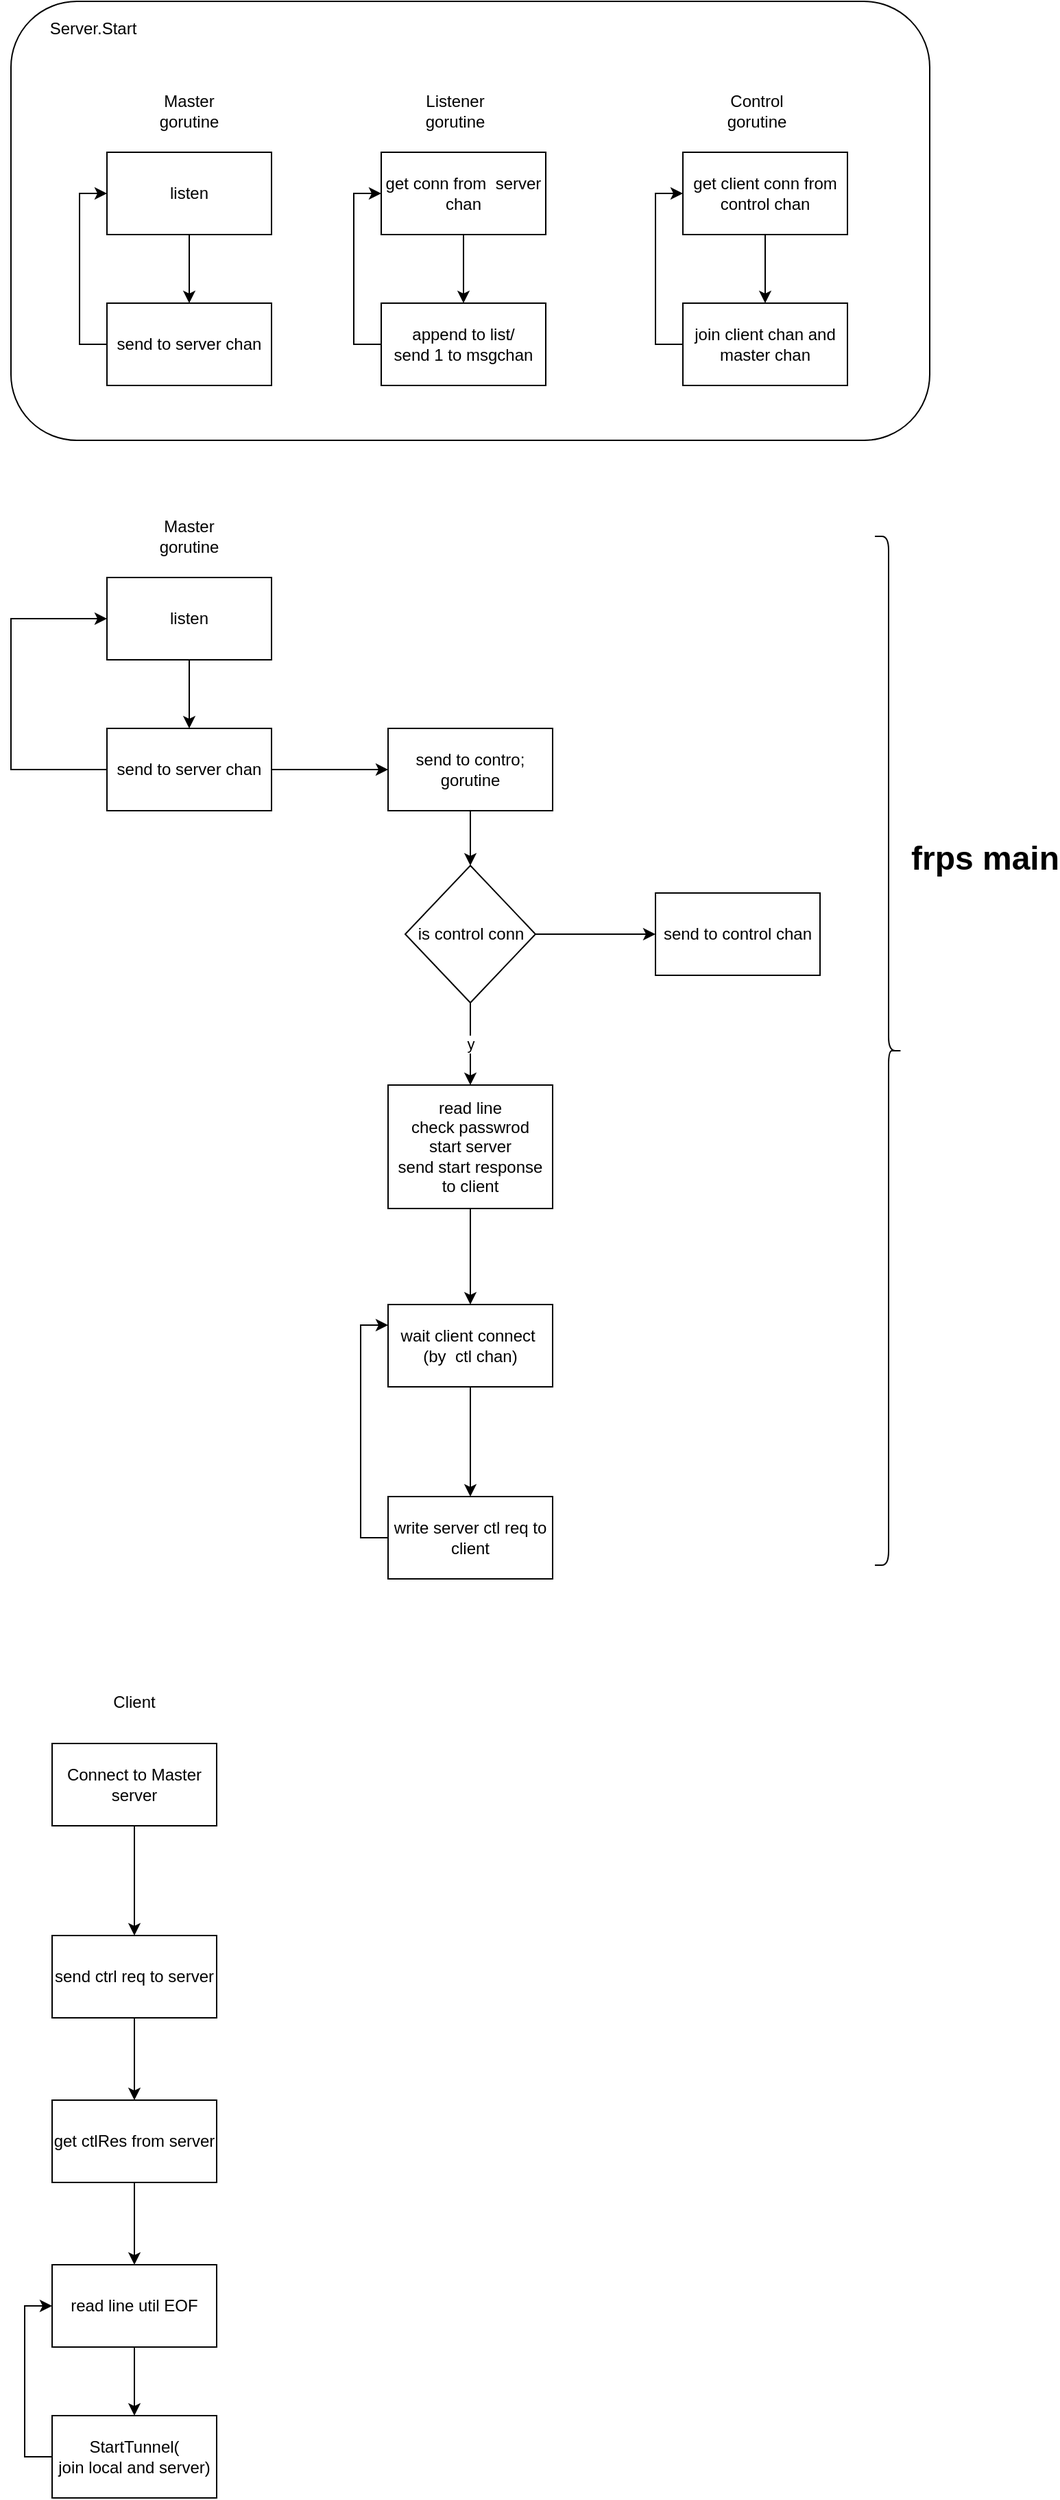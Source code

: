 <mxfile>
    <diagram id="xLvM0BtoubvVY7VBWvFj" name="第 1 页">
        <mxGraphModel dx="570" dy="1744" grid="1" gridSize="10" guides="1" tooltips="1" connect="1" arrows="1" fold="1" page="1" pageScale="1" pageWidth="827" pageHeight="1169" background="none" math="0" shadow="0">
            <root>
                <mxCell id="0"/>
                <mxCell id="1" parent="0"/>
                <mxCell id="16" value="" style="rounded=1;whiteSpace=wrap;html=1;" parent="1" vertex="1">
                    <mxGeometry x="30" y="-20" width="670" height="320" as="geometry"/>
                </mxCell>
                <mxCell id="3" style="edgeStyle=orthogonalEdgeStyle;rounded=0;orthogonalLoop=1;jettySize=auto;html=1;entryX=0.5;entryY=0;entryDx=0;entryDy=0;" parent="1" source="2" target="4" edge="1">
                    <mxGeometry relative="1" as="geometry">
                        <mxPoint x="160" y="230" as="targetPoint"/>
                    </mxGeometry>
                </mxCell>
                <mxCell id="2" value="listen" style="rounded=0;whiteSpace=wrap;html=1;" parent="1" vertex="1">
                    <mxGeometry x="100" y="90" width="120" height="60" as="geometry"/>
                </mxCell>
                <mxCell id="30" style="edgeStyle=orthogonalEdgeStyle;rounded=0;orthogonalLoop=1;jettySize=auto;html=1;entryX=0;entryY=0.5;entryDx=0;entryDy=0;" parent="1" source="4" target="2" edge="1">
                    <mxGeometry relative="1" as="geometry">
                        <Array as="points">
                            <mxPoint x="80" y="230"/>
                            <mxPoint x="80" y="120"/>
                        </Array>
                    </mxGeometry>
                </mxCell>
                <mxCell id="4" value="send to server chan" style="rounded=0;whiteSpace=wrap;html=1;" parent="1" vertex="1">
                    <mxGeometry x="100" y="200" width="120" height="60" as="geometry"/>
                </mxCell>
                <mxCell id="6" value="Master gorutine" style="text;html=1;strokeColor=none;fillColor=none;align=center;verticalAlign=middle;whiteSpace=wrap;rounded=0;" parent="1" vertex="1">
                    <mxGeometry x="140" y="50" width="40" height="20" as="geometry"/>
                </mxCell>
                <mxCell id="7" style="edgeStyle=orthogonalEdgeStyle;rounded=0;orthogonalLoop=1;jettySize=auto;html=1;entryX=0.5;entryY=0;entryDx=0;entryDy=0;" parent="1" source="8" target="9" edge="1">
                    <mxGeometry relative="1" as="geometry">
                        <mxPoint x="360" y="230" as="targetPoint"/>
                    </mxGeometry>
                </mxCell>
                <mxCell id="8" value="get conn from&amp;nbsp; server chan" style="rounded=0;whiteSpace=wrap;html=1;" parent="1" vertex="1">
                    <mxGeometry x="300" y="90" width="120" height="60" as="geometry"/>
                </mxCell>
                <mxCell id="31" style="edgeStyle=orthogonalEdgeStyle;rounded=0;orthogonalLoop=1;jettySize=auto;html=1;entryX=0;entryY=0.5;entryDx=0;entryDy=0;" parent="1" source="9" target="8" edge="1">
                    <mxGeometry relative="1" as="geometry">
                        <Array as="points">
                            <mxPoint x="280" y="230"/>
                            <mxPoint x="280" y="120"/>
                        </Array>
                    </mxGeometry>
                </mxCell>
                <mxCell id="9" value="append to list/&lt;br&gt;send 1 to msgchan" style="rounded=0;whiteSpace=wrap;html=1;" parent="1" vertex="1">
                    <mxGeometry x="300" y="200" width="120" height="60" as="geometry"/>
                </mxCell>
                <mxCell id="10" value="Listener gorutine" style="text;html=1;strokeColor=none;fillColor=none;align=center;verticalAlign=middle;whiteSpace=wrap;rounded=0;" parent="1" vertex="1">
                    <mxGeometry x="334" y="50" width="40" height="20" as="geometry"/>
                </mxCell>
                <mxCell id="11" style="edgeStyle=orthogonalEdgeStyle;rounded=0;orthogonalLoop=1;jettySize=auto;html=1;entryX=0.5;entryY=0;entryDx=0;entryDy=0;" parent="1" source="12" target="13" edge="1">
                    <mxGeometry relative="1" as="geometry">
                        <mxPoint x="580" y="230" as="targetPoint"/>
                    </mxGeometry>
                </mxCell>
                <mxCell id="12" value="get client conn from control chan" style="rounded=0;whiteSpace=wrap;html=1;" parent="1" vertex="1">
                    <mxGeometry x="520" y="90" width="120" height="60" as="geometry"/>
                </mxCell>
                <mxCell id="32" style="edgeStyle=orthogonalEdgeStyle;rounded=0;orthogonalLoop=1;jettySize=auto;html=1;entryX=0;entryY=0.5;entryDx=0;entryDy=0;" parent="1" source="13" target="12" edge="1">
                    <mxGeometry relative="1" as="geometry">
                        <Array as="points">
                            <mxPoint x="500" y="230"/>
                            <mxPoint x="500" y="120"/>
                        </Array>
                    </mxGeometry>
                </mxCell>
                <mxCell id="13" value="join client chan and master chan" style="rounded=0;whiteSpace=wrap;html=1;" parent="1" vertex="1">
                    <mxGeometry x="520" y="200" width="120" height="60" as="geometry"/>
                </mxCell>
                <mxCell id="14" value="Control&lt;br&gt;gorutine" style="text;html=1;strokeColor=none;fillColor=none;align=center;verticalAlign=middle;whiteSpace=wrap;rounded=0;" parent="1" vertex="1">
                    <mxGeometry x="554" y="50" width="40" height="20" as="geometry"/>
                </mxCell>
                <mxCell id="17" value="Server.Start" style="text;html=1;strokeColor=none;fillColor=none;align=center;verticalAlign=middle;whiteSpace=wrap;rounded=0;" parent="1" vertex="1">
                    <mxGeometry x="70" y="-10" width="40" height="20" as="geometry"/>
                </mxCell>
                <mxCell id="21" style="edgeStyle=orthogonalEdgeStyle;rounded=0;orthogonalLoop=1;jettySize=auto;html=1;" parent="1" source="18" target="19" edge="1">
                    <mxGeometry relative="1" as="geometry"/>
                </mxCell>
                <mxCell id="18" value="listen" style="rounded=0;whiteSpace=wrap;html=1;" parent="1" vertex="1">
                    <mxGeometry x="100" y="400" width="120" height="60" as="geometry"/>
                </mxCell>
                <mxCell id="22" style="edgeStyle=orthogonalEdgeStyle;rounded=0;orthogonalLoop=1;jettySize=auto;html=1;entryX=0;entryY=0.5;entryDx=0;entryDy=0;" parent="1" source="19" target="26" edge="1">
                    <mxGeometry relative="1" as="geometry">
                        <mxPoint x="330" y="540" as="targetPoint"/>
                    </mxGeometry>
                </mxCell>
                <mxCell id="29" style="edgeStyle=orthogonalEdgeStyle;rounded=0;orthogonalLoop=1;jettySize=auto;html=1;entryX=0;entryY=0.5;entryDx=0;entryDy=0;" parent="1" source="19" target="18" edge="1">
                    <mxGeometry relative="1" as="geometry">
                        <mxPoint x="30" y="440" as="targetPoint"/>
                        <Array as="points">
                            <mxPoint x="30" y="540"/>
                            <mxPoint x="30" y="430"/>
                        </Array>
                    </mxGeometry>
                </mxCell>
                <mxCell id="19" value="send to server chan" style="rounded=0;whiteSpace=wrap;html=1;" parent="1" vertex="1">
                    <mxGeometry x="100" y="510" width="120" height="60" as="geometry"/>
                </mxCell>
                <mxCell id="20" value="Master gorutine" style="text;html=1;strokeColor=none;fillColor=none;align=center;verticalAlign=middle;whiteSpace=wrap;rounded=0;" parent="1" vertex="1">
                    <mxGeometry x="140" y="360" width="40" height="20" as="geometry"/>
                </mxCell>
                <mxCell id="33" style="edgeStyle=orthogonalEdgeStyle;rounded=0;orthogonalLoop=1;jettySize=auto;html=1;entryX=0.5;entryY=0;entryDx=0;entryDy=0;" parent="1" source="26" target="36" edge="1">
                    <mxGeometry relative="1" as="geometry">
                        <mxPoint x="365" y="640" as="targetPoint"/>
                    </mxGeometry>
                </mxCell>
                <mxCell id="26" value="send to contro; gorutine" style="rounded=0;whiteSpace=wrap;html=1;" parent="1" vertex="1">
                    <mxGeometry x="305" y="510" width="120" height="60" as="geometry"/>
                </mxCell>
                <mxCell id="42" style="edgeStyle=orthogonalEdgeStyle;rounded=0;orthogonalLoop=1;jettySize=auto;html=1;entryX=0.5;entryY=0;entryDx=0;entryDy=0;" parent="1" source="34" target="43" edge="1">
                    <mxGeometry relative="1" as="geometry">
                        <mxPoint x="365" y="920" as="targetPoint"/>
                    </mxGeometry>
                </mxCell>
                <mxCell id="34" value="read line&lt;br&gt;check passwrod&lt;br&gt;start server&lt;br&gt;send start response to client" style="rounded=0;whiteSpace=wrap;html=1;" parent="1" vertex="1">
                    <mxGeometry x="305" y="770" width="120" height="90" as="geometry"/>
                </mxCell>
                <mxCell id="35" style="edgeStyle=orthogonalEdgeStyle;rounded=0;orthogonalLoop=1;jettySize=auto;html=1;exitX=0.5;exitY=1;exitDx=0;exitDy=0;" parent="1" source="34" target="34" edge="1">
                    <mxGeometry relative="1" as="geometry"/>
                </mxCell>
                <mxCell id="37" value="y" style="edgeStyle=orthogonalEdgeStyle;rounded=0;orthogonalLoop=1;jettySize=auto;html=1;entryX=0.5;entryY=0;entryDx=0;entryDy=0;" parent="1" source="36" target="34" edge="1">
                    <mxGeometry relative="1" as="geometry"/>
                </mxCell>
                <mxCell id="38" style="edgeStyle=orthogonalEdgeStyle;rounded=0;orthogonalLoop=1;jettySize=auto;html=1;" parent="1" source="36" edge="1">
                    <mxGeometry relative="1" as="geometry">
                        <mxPoint x="500" y="660" as="targetPoint"/>
                    </mxGeometry>
                </mxCell>
                <mxCell id="36" value="is control conn" style="rhombus;whiteSpace=wrap;html=1;" parent="1" vertex="1">
                    <mxGeometry x="317.5" y="610" width="95" height="100" as="geometry"/>
                </mxCell>
                <mxCell id="39" value="send to control chan" style="rounded=0;whiteSpace=wrap;html=1;" parent="1" vertex="1">
                    <mxGeometry x="500" y="630" width="120" height="60" as="geometry"/>
                </mxCell>
                <mxCell id="40" value="" style="shape=curlyBracket;whiteSpace=wrap;html=1;rounded=1;flipH=1;" parent="1" vertex="1">
                    <mxGeometry x="660" y="370" width="20" height="750" as="geometry"/>
                </mxCell>
                <mxCell id="41" value="frps main" style="text;strokeColor=none;fillColor=none;html=1;fontSize=24;fontStyle=1;verticalAlign=middle;align=center;" parent="1" vertex="1">
                    <mxGeometry x="690" y="585" width="100" height="40" as="geometry"/>
                </mxCell>
                <mxCell id="45" style="edgeStyle=orthogonalEdgeStyle;rounded=0;orthogonalLoop=1;jettySize=auto;html=1;" parent="1" source="43" edge="1">
                    <mxGeometry relative="1" as="geometry">
                        <mxPoint x="365" y="1070" as="targetPoint"/>
                    </mxGeometry>
                </mxCell>
                <mxCell id="43" value="wait client connect&amp;nbsp; (by&amp;nbsp; ctl&amp;nbsp;chan)" style="rounded=0;whiteSpace=wrap;html=1;" parent="1" vertex="1">
                    <mxGeometry x="305" y="930" width="120" height="60" as="geometry"/>
                </mxCell>
                <mxCell id="47" style="edgeStyle=orthogonalEdgeStyle;rounded=0;orthogonalLoop=1;jettySize=auto;html=1;entryX=0;entryY=0.25;entryDx=0;entryDy=0;" parent="1" source="46" target="43" edge="1">
                    <mxGeometry relative="1" as="geometry">
                        <Array as="points">
                            <mxPoint x="285" y="1100"/>
                            <mxPoint x="285" y="945"/>
                        </Array>
                    </mxGeometry>
                </mxCell>
                <mxCell id="46" value="write server ctl req to client" style="rounded=0;whiteSpace=wrap;html=1;" parent="1" vertex="1">
                    <mxGeometry x="305" y="1070" width="120" height="60" as="geometry"/>
                </mxCell>
                <mxCell id="51" style="edgeStyle=orthogonalEdgeStyle;rounded=0;orthogonalLoop=1;jettySize=auto;html=1;" edge="1" parent="1" source="48" target="50">
                    <mxGeometry relative="1" as="geometry"/>
                </mxCell>
                <mxCell id="48" value="Connect to Master server" style="rounded=0;whiteSpace=wrap;html=1;" vertex="1" parent="1">
                    <mxGeometry x="60" y="1250" width="120" height="60" as="geometry"/>
                </mxCell>
                <mxCell id="49" value="Client" style="text;html=1;strokeColor=none;fillColor=none;align=center;verticalAlign=middle;whiteSpace=wrap;rounded=0;" vertex="1" parent="1">
                    <mxGeometry x="100" y="1210" width="40" height="20" as="geometry"/>
                </mxCell>
                <mxCell id="52" style="edgeStyle=orthogonalEdgeStyle;rounded=0;orthogonalLoop=1;jettySize=auto;html=1;entryX=0.5;entryY=0;entryDx=0;entryDy=0;" edge="1" parent="1" source="50" target="53">
                    <mxGeometry relative="1" as="geometry">
                        <mxPoint x="120" y="1500" as="targetPoint"/>
                    </mxGeometry>
                </mxCell>
                <mxCell id="50" value="send ctrl req to server" style="rounded=0;whiteSpace=wrap;html=1;" vertex="1" parent="1">
                    <mxGeometry x="60" y="1390" width="120" height="60" as="geometry"/>
                </mxCell>
                <mxCell id="54" style="edgeStyle=orthogonalEdgeStyle;rounded=0;orthogonalLoop=1;jettySize=auto;html=1;entryX=0.5;entryY=0;entryDx=0;entryDy=0;" edge="1" parent="1" source="53" target="55">
                    <mxGeometry relative="1" as="geometry">
                        <mxPoint x="120" y="1630" as="targetPoint"/>
                    </mxGeometry>
                </mxCell>
                <mxCell id="53" value="get ctlRes&amp;nbsp;from server" style="rounded=0;whiteSpace=wrap;html=1;" vertex="1" parent="1">
                    <mxGeometry x="60" y="1510" width="120" height="60" as="geometry"/>
                </mxCell>
                <mxCell id="57" style="edgeStyle=orthogonalEdgeStyle;rounded=0;orthogonalLoop=1;jettySize=auto;html=1;" edge="1" parent="1" source="55" target="56">
                    <mxGeometry relative="1" as="geometry"/>
                </mxCell>
                <mxCell id="55" value="read line util EOF" style="rounded=0;whiteSpace=wrap;html=1;" vertex="1" parent="1">
                    <mxGeometry x="60" y="1630" width="120" height="60" as="geometry"/>
                </mxCell>
                <mxCell id="58" style="edgeStyle=orthogonalEdgeStyle;rounded=0;orthogonalLoop=1;jettySize=auto;html=1;entryX=0;entryY=0.5;entryDx=0;entryDy=0;" edge="1" parent="1" source="56" target="55">
                    <mxGeometry relative="1" as="geometry">
                        <Array as="points">
                            <mxPoint x="40" y="1770"/>
                            <mxPoint x="40" y="1660"/>
                        </Array>
                    </mxGeometry>
                </mxCell>
                <mxCell id="56" value="StartTunnel(&lt;br&gt;join local and server)" style="rounded=0;whiteSpace=wrap;html=1;" vertex="1" parent="1">
                    <mxGeometry x="60" y="1740" width="120" height="60" as="geometry"/>
                </mxCell>
            </root>
        </mxGraphModel>
    </diagram>
</mxfile>